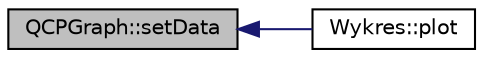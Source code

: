 digraph "QCPGraph::setData"
{
  edge [fontname="Helvetica",fontsize="10",labelfontname="Helvetica",labelfontsize="10"];
  node [fontname="Helvetica",fontsize="10",shape=record];
  rankdir="LR";
  Node1 [label="QCPGraph::setData",height=0.2,width=0.4,color="black", fillcolor="grey75", style="filled", fontcolor="black"];
  Node1 -> Node2 [dir="back",color="midnightblue",fontsize="10",style="solid",fontname="Helvetica"];
  Node2 [label="Wykres::plot",height=0.2,width=0.4,color="black", fillcolor="white", style="filled",URL="$class_wykres.html#a5733ec2d1bef2b52cb8fe1022336d14d",tooltip="Wykres::plot - rysuje dane na wykresie. "];
}

